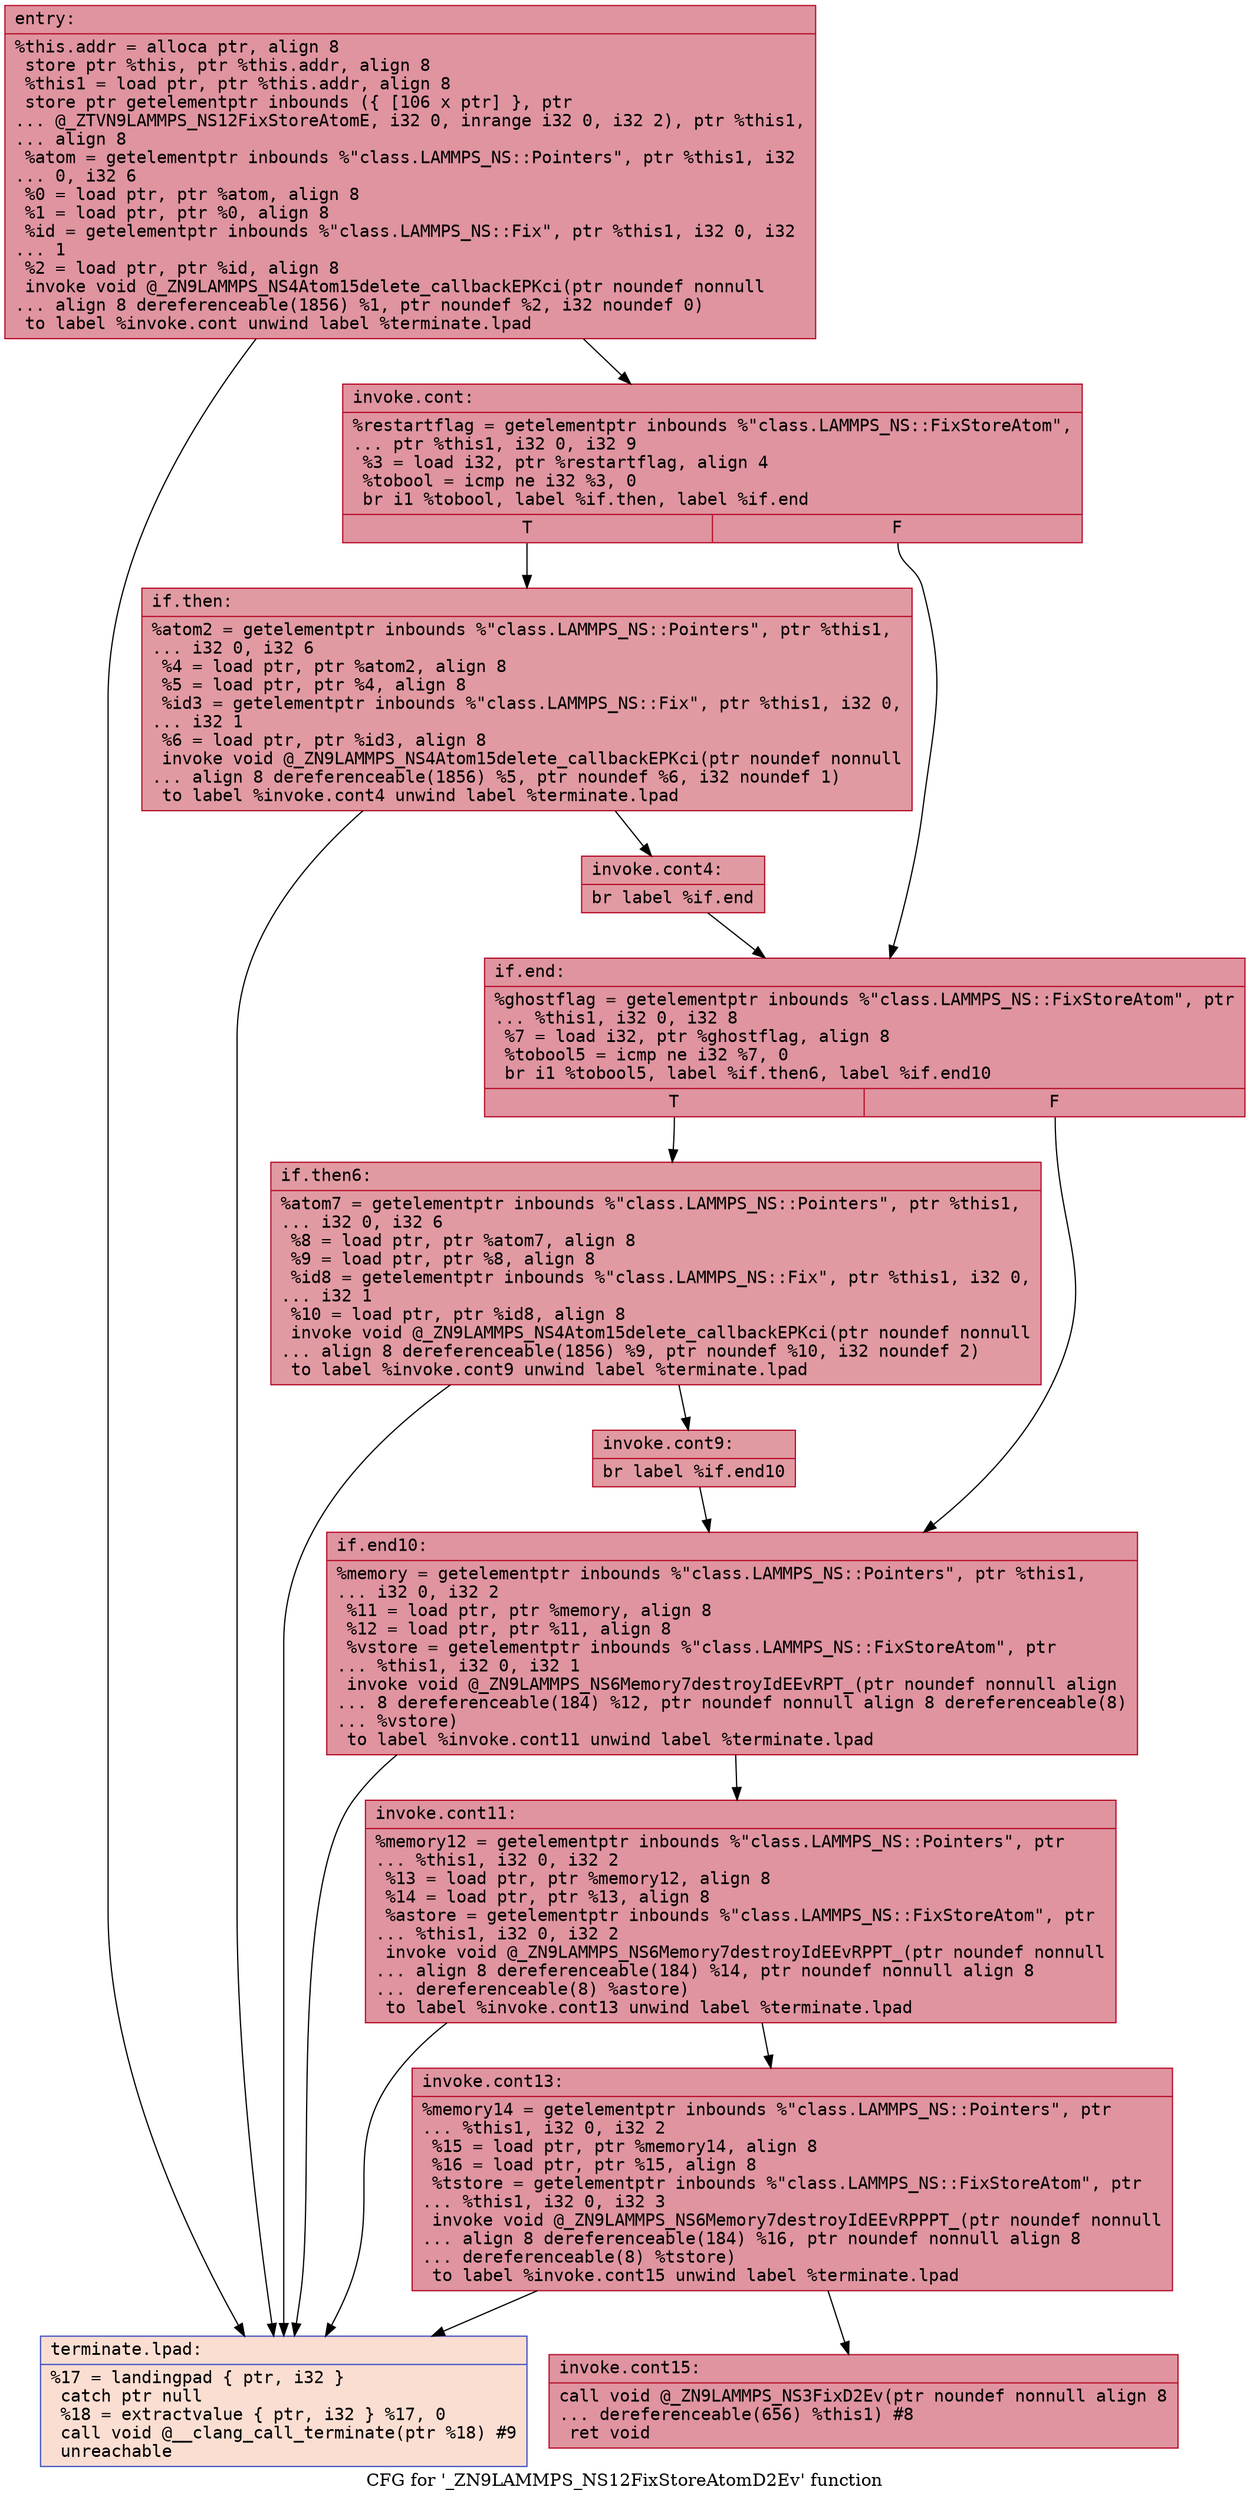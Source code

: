 digraph "CFG for '_ZN9LAMMPS_NS12FixStoreAtomD2Ev' function" {
	label="CFG for '_ZN9LAMMPS_NS12FixStoreAtomD2Ev' function";

	Node0x555d650d8f20 [shape=record,color="#b70d28ff", style=filled, fillcolor="#b70d2870" fontname="Courier",label="{entry:\l|  %this.addr = alloca ptr, align 8\l  store ptr %this, ptr %this.addr, align 8\l  %this1 = load ptr, ptr %this.addr, align 8\l  store ptr getelementptr inbounds (\{ [106 x ptr] \}, ptr\l... @_ZTVN9LAMMPS_NS12FixStoreAtomE, i32 0, inrange i32 0, i32 2), ptr %this1,\l... align 8\l  %atom = getelementptr inbounds %\"class.LAMMPS_NS::Pointers\", ptr %this1, i32\l... 0, i32 6\l  %0 = load ptr, ptr %atom, align 8\l  %1 = load ptr, ptr %0, align 8\l  %id = getelementptr inbounds %\"class.LAMMPS_NS::Fix\", ptr %this1, i32 0, i32\l... 1\l  %2 = load ptr, ptr %id, align 8\l  invoke void @_ZN9LAMMPS_NS4Atom15delete_callbackEPKci(ptr noundef nonnull\l... align 8 dereferenceable(1856) %1, ptr noundef %2, i32 noundef 0)\l          to label %invoke.cont unwind label %terminate.lpad\l}"];
	Node0x555d650d8f20 -> Node0x555d650d93e0[tooltip="entry -> invoke.cont\nProbability 100.00%" ];
	Node0x555d650d8f20 -> Node0x555d650d9430[tooltip="entry -> terminate.lpad\nProbability 0.00%" ];
	Node0x555d650d93e0 [shape=record,color="#b70d28ff", style=filled, fillcolor="#b70d2870" fontname="Courier",label="{invoke.cont:\l|  %restartflag = getelementptr inbounds %\"class.LAMMPS_NS::FixStoreAtom\",\l... ptr %this1, i32 0, i32 9\l  %3 = load i32, ptr %restartflag, align 4\l  %tobool = icmp ne i32 %3, 0\l  br i1 %tobool, label %if.then, label %if.end\l|{<s0>T|<s1>F}}"];
	Node0x555d650d93e0:s0 -> Node0x555d650da900[tooltip="invoke.cont -> if.then\nProbability 62.50%" ];
	Node0x555d650d93e0:s1 -> Node0x555d650da950[tooltip="invoke.cont -> if.end\nProbability 37.50%" ];
	Node0x555d650da900 [shape=record,color="#b70d28ff", style=filled, fillcolor="#bb1b2c70" fontname="Courier",label="{if.then:\l|  %atom2 = getelementptr inbounds %\"class.LAMMPS_NS::Pointers\", ptr %this1,\l... i32 0, i32 6\l  %4 = load ptr, ptr %atom2, align 8\l  %5 = load ptr, ptr %4, align 8\l  %id3 = getelementptr inbounds %\"class.LAMMPS_NS::Fix\", ptr %this1, i32 0,\l... i32 1\l  %6 = load ptr, ptr %id3, align 8\l  invoke void @_ZN9LAMMPS_NS4Atom15delete_callbackEPKci(ptr noundef nonnull\l... align 8 dereferenceable(1856) %5, ptr noundef %6, i32 noundef 1)\l          to label %invoke.cont4 unwind label %terminate.lpad\l}"];
	Node0x555d650da900 -> Node0x555d650daeb0[tooltip="if.then -> invoke.cont4\nProbability 100.00%" ];
	Node0x555d650da900 -> Node0x555d650d9430[tooltip="if.then -> terminate.lpad\nProbability 0.00%" ];
	Node0x555d650daeb0 [shape=record,color="#b70d28ff", style=filled, fillcolor="#bb1b2c70" fontname="Courier",label="{invoke.cont4:\l|  br label %if.end\l}"];
	Node0x555d650daeb0 -> Node0x555d650da950[tooltip="invoke.cont4 -> if.end\nProbability 100.00%" ];
	Node0x555d650da950 [shape=record,color="#b70d28ff", style=filled, fillcolor="#b70d2870" fontname="Courier",label="{if.end:\l|  %ghostflag = getelementptr inbounds %\"class.LAMMPS_NS::FixStoreAtom\", ptr\l... %this1, i32 0, i32 8\l  %7 = load i32, ptr %ghostflag, align 8\l  %tobool5 = icmp ne i32 %7, 0\l  br i1 %tobool5, label %if.then6, label %if.end10\l|{<s0>T|<s1>F}}"];
	Node0x555d650da950:s0 -> Node0x555d650db360[tooltip="if.end -> if.then6\nProbability 62.50%" ];
	Node0x555d650da950:s1 -> Node0x555d650db3e0[tooltip="if.end -> if.end10\nProbability 37.50%" ];
	Node0x555d650db360 [shape=record,color="#b70d28ff", style=filled, fillcolor="#bb1b2c70" fontname="Courier",label="{if.then6:\l|  %atom7 = getelementptr inbounds %\"class.LAMMPS_NS::Pointers\", ptr %this1,\l... i32 0, i32 6\l  %8 = load ptr, ptr %atom7, align 8\l  %9 = load ptr, ptr %8, align 8\l  %id8 = getelementptr inbounds %\"class.LAMMPS_NS::Fix\", ptr %this1, i32 0,\l... i32 1\l  %10 = load ptr, ptr %id8, align 8\l  invoke void @_ZN9LAMMPS_NS4Atom15delete_callbackEPKci(ptr noundef nonnull\l... align 8 dereferenceable(1856) %9, ptr noundef %10, i32 noundef 2)\l          to label %invoke.cont9 unwind label %terminate.lpad\l}"];
	Node0x555d650db360 -> Node0x555d650db830[tooltip="if.then6 -> invoke.cont9\nProbability 100.00%" ];
	Node0x555d650db360 -> Node0x555d650d9430[tooltip="if.then6 -> terminate.lpad\nProbability 0.00%" ];
	Node0x555d650db830 [shape=record,color="#b70d28ff", style=filled, fillcolor="#bb1b2c70" fontname="Courier",label="{invoke.cont9:\l|  br label %if.end10\l}"];
	Node0x555d650db830 -> Node0x555d650db3e0[tooltip="invoke.cont9 -> if.end10\nProbability 100.00%" ];
	Node0x555d650db3e0 [shape=record,color="#b70d28ff", style=filled, fillcolor="#b70d2870" fontname="Courier",label="{if.end10:\l|  %memory = getelementptr inbounds %\"class.LAMMPS_NS::Pointers\", ptr %this1,\l... i32 0, i32 2\l  %11 = load ptr, ptr %memory, align 8\l  %12 = load ptr, ptr %11, align 8\l  %vstore = getelementptr inbounds %\"class.LAMMPS_NS::FixStoreAtom\", ptr\l... %this1, i32 0, i32 1\l  invoke void @_ZN9LAMMPS_NS6Memory7destroyIdEEvRPT_(ptr noundef nonnull align\l... 8 dereferenceable(184) %12, ptr noundef nonnull align 8 dereferenceable(8)\l... %vstore)\l          to label %invoke.cont11 unwind label %terminate.lpad\l}"];
	Node0x555d650db3e0 -> Node0x555d650dbd80[tooltip="if.end10 -> invoke.cont11\nProbability 100.00%" ];
	Node0x555d650db3e0 -> Node0x555d650d9430[tooltip="if.end10 -> terminate.lpad\nProbability 0.00%" ];
	Node0x555d650dbd80 [shape=record,color="#b70d28ff", style=filled, fillcolor="#b70d2870" fontname="Courier",label="{invoke.cont11:\l|  %memory12 = getelementptr inbounds %\"class.LAMMPS_NS::Pointers\", ptr\l... %this1, i32 0, i32 2\l  %13 = load ptr, ptr %memory12, align 8\l  %14 = load ptr, ptr %13, align 8\l  %astore = getelementptr inbounds %\"class.LAMMPS_NS::FixStoreAtom\", ptr\l... %this1, i32 0, i32 2\l  invoke void @_ZN9LAMMPS_NS6Memory7destroyIdEEvRPPT_(ptr noundef nonnull\l... align 8 dereferenceable(184) %14, ptr noundef nonnull align 8\l... dereferenceable(8) %astore)\l          to label %invoke.cont13 unwind label %terminate.lpad\l}"];
	Node0x555d650dbd80 -> Node0x555d650dc4a0[tooltip="invoke.cont11 -> invoke.cont13\nProbability 100.00%" ];
	Node0x555d650dbd80 -> Node0x555d650d9430[tooltip="invoke.cont11 -> terminate.lpad\nProbability 0.00%" ];
	Node0x555d650dc4a0 [shape=record,color="#b70d28ff", style=filled, fillcolor="#b70d2870" fontname="Courier",label="{invoke.cont13:\l|  %memory14 = getelementptr inbounds %\"class.LAMMPS_NS::Pointers\", ptr\l... %this1, i32 0, i32 2\l  %15 = load ptr, ptr %memory14, align 8\l  %16 = load ptr, ptr %15, align 8\l  %tstore = getelementptr inbounds %\"class.LAMMPS_NS::FixStoreAtom\", ptr\l... %this1, i32 0, i32 3\l  invoke void @_ZN9LAMMPS_NS6Memory7destroyIdEEvRPPPT_(ptr noundef nonnull\l... align 8 dereferenceable(184) %16, ptr noundef nonnull align 8\l... dereferenceable(8) %tstore)\l          to label %invoke.cont15 unwind label %terminate.lpad\l}"];
	Node0x555d650dc4a0 -> Node0x555d650dc9c0[tooltip="invoke.cont13 -> invoke.cont15\nProbability 100.00%" ];
	Node0x555d650dc4a0 -> Node0x555d650d9430[tooltip="invoke.cont13 -> terminate.lpad\nProbability 0.00%" ];
	Node0x555d650dc9c0 [shape=record,color="#b70d28ff", style=filled, fillcolor="#b70d2870" fontname="Courier",label="{invoke.cont15:\l|  call void @_ZN9LAMMPS_NS3FixD2Ev(ptr noundef nonnull align 8\l... dereferenceable(656) %this1) #8\l  ret void\l}"];
	Node0x555d650d9430 [shape=record,color="#3d50c3ff", style=filled, fillcolor="#f7b59970" fontname="Courier",label="{terminate.lpad:\l|  %17 = landingpad \{ ptr, i32 \}\l          catch ptr null\l  %18 = extractvalue \{ ptr, i32 \} %17, 0\l  call void @__clang_call_terminate(ptr %18) #9\l  unreachable\l}"];
}
